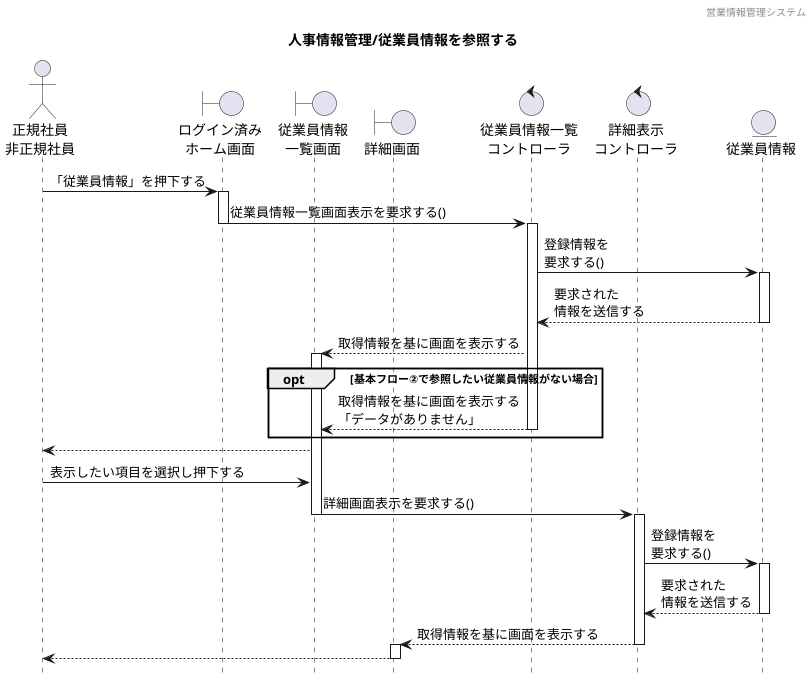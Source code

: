 @startuml ../../images/従業員情報参照/従業員情報参照

hide footbox
header 営業情報管理システム
title 人事情報管理/従業員情報を参照する

' actor "" as 
actor "正規社員\n非正規社員" as a1

' boundary "" as 
boundary "ログイン済み\nホーム画面" as b1
boundary "従業員情報\n一覧画面" as b2
boundary "詳細画面" as b3

' control "" as 
control "従業員情報一覧\nコントローラ" as c1
control "詳細表示\nコントローラ" as c2

' entity "" as
entity "従業員情報" as e1



a1 -> b1 : 「従業員情報」を押下する
activate b1
b1 -> c1 : 従業員情報一覧画面表示を要求する()
deactivate b1
activate c1
c1 -> e1 : 登録情報を\n要求する()
activate e1
e1 --> c1 : 要求された\n情報を送信する
deactivate e1
b2 <-- c1 : 取得情報を基に画面を表示する
activate b2

' 代替フロー
opt 基本フロー②で参照したい従業員情報がない場合
b2 <-- c1 : 取得情報を基に画面を表示する\n「データがありません」
deactivate c1
end

a1 <-- b2
a1 -> b2 : 表示したい項目を選択し押下する
b2 -> c2 : 詳細画面表示を要求する()
deactivate b2
activate c2
c2 -> e1 : 登録情報を\n要求する() 
activate e1
c2 <-- e1 : 要求された\n情報を送信する
deactivate e1
b3 <-- c2 : 取得情報を基に画面を表示する
deactivate c2
activate b3
a1 <-- b3
deactivate b3

@enduml
